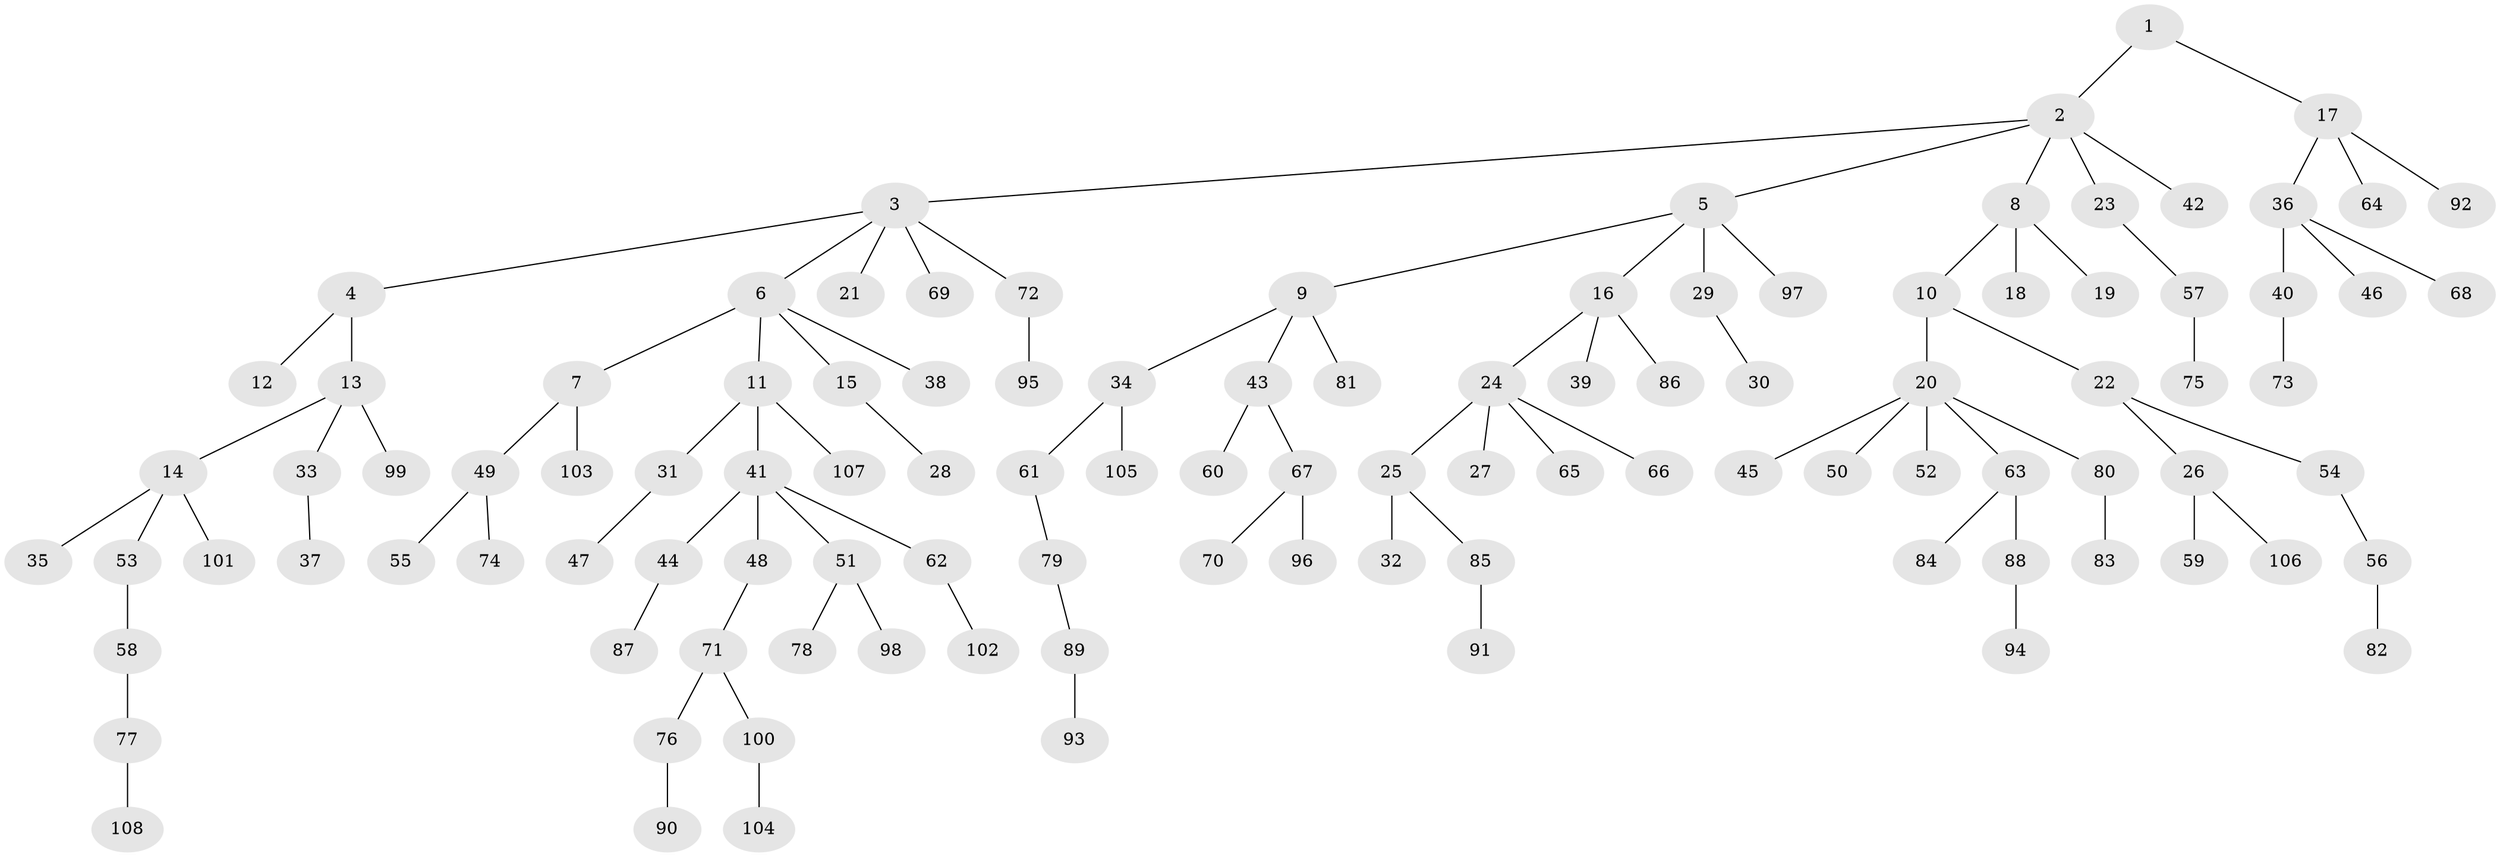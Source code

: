 // coarse degree distribution, {1: 0.7209302325581395, 2: 0.20930232558139536, 4: 0.023255813953488372, 26: 0.023255813953488372, 5: 0.023255813953488372}
// Generated by graph-tools (version 1.1) at 2025/55/03/04/25 21:55:52]
// undirected, 108 vertices, 107 edges
graph export_dot {
graph [start="1"]
  node [color=gray90,style=filled];
  1;
  2;
  3;
  4;
  5;
  6;
  7;
  8;
  9;
  10;
  11;
  12;
  13;
  14;
  15;
  16;
  17;
  18;
  19;
  20;
  21;
  22;
  23;
  24;
  25;
  26;
  27;
  28;
  29;
  30;
  31;
  32;
  33;
  34;
  35;
  36;
  37;
  38;
  39;
  40;
  41;
  42;
  43;
  44;
  45;
  46;
  47;
  48;
  49;
  50;
  51;
  52;
  53;
  54;
  55;
  56;
  57;
  58;
  59;
  60;
  61;
  62;
  63;
  64;
  65;
  66;
  67;
  68;
  69;
  70;
  71;
  72;
  73;
  74;
  75;
  76;
  77;
  78;
  79;
  80;
  81;
  82;
  83;
  84;
  85;
  86;
  87;
  88;
  89;
  90;
  91;
  92;
  93;
  94;
  95;
  96;
  97;
  98;
  99;
  100;
  101;
  102;
  103;
  104;
  105;
  106;
  107;
  108;
  1 -- 2;
  1 -- 17;
  2 -- 3;
  2 -- 5;
  2 -- 8;
  2 -- 23;
  2 -- 42;
  3 -- 4;
  3 -- 6;
  3 -- 21;
  3 -- 69;
  3 -- 72;
  4 -- 12;
  4 -- 13;
  5 -- 9;
  5 -- 16;
  5 -- 29;
  5 -- 97;
  6 -- 7;
  6 -- 11;
  6 -- 15;
  6 -- 38;
  7 -- 49;
  7 -- 103;
  8 -- 10;
  8 -- 18;
  8 -- 19;
  9 -- 34;
  9 -- 43;
  9 -- 81;
  10 -- 20;
  10 -- 22;
  11 -- 31;
  11 -- 41;
  11 -- 107;
  13 -- 14;
  13 -- 33;
  13 -- 99;
  14 -- 35;
  14 -- 53;
  14 -- 101;
  15 -- 28;
  16 -- 24;
  16 -- 39;
  16 -- 86;
  17 -- 36;
  17 -- 64;
  17 -- 92;
  20 -- 45;
  20 -- 50;
  20 -- 52;
  20 -- 63;
  20 -- 80;
  22 -- 26;
  22 -- 54;
  23 -- 57;
  24 -- 25;
  24 -- 27;
  24 -- 65;
  24 -- 66;
  25 -- 32;
  25 -- 85;
  26 -- 59;
  26 -- 106;
  29 -- 30;
  31 -- 47;
  33 -- 37;
  34 -- 61;
  34 -- 105;
  36 -- 40;
  36 -- 46;
  36 -- 68;
  40 -- 73;
  41 -- 44;
  41 -- 48;
  41 -- 51;
  41 -- 62;
  43 -- 60;
  43 -- 67;
  44 -- 87;
  48 -- 71;
  49 -- 55;
  49 -- 74;
  51 -- 78;
  51 -- 98;
  53 -- 58;
  54 -- 56;
  56 -- 82;
  57 -- 75;
  58 -- 77;
  61 -- 79;
  62 -- 102;
  63 -- 84;
  63 -- 88;
  67 -- 70;
  67 -- 96;
  71 -- 76;
  71 -- 100;
  72 -- 95;
  76 -- 90;
  77 -- 108;
  79 -- 89;
  80 -- 83;
  85 -- 91;
  88 -- 94;
  89 -- 93;
  100 -- 104;
}
